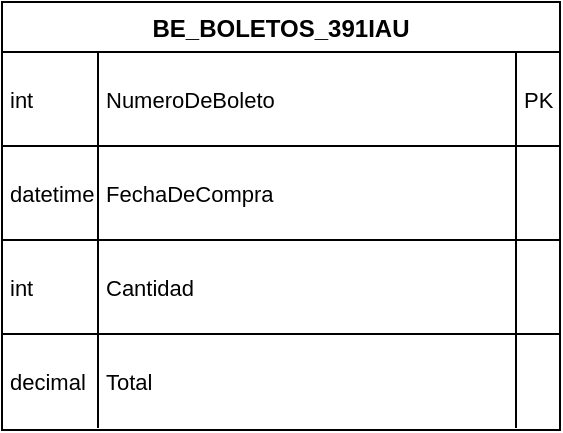 <mxfile version="27.0.5">
  <diagram name="Page-1" id="OTuf6kp7Mjazqux-CROc">
    <mxGraphModel dx="1426" dy="841" grid="1" gridSize="10" guides="1" tooltips="1" connect="1" arrows="1" fold="1" page="1" pageScale="1" pageWidth="850" pageHeight="1100" math="0" shadow="0">
      <root>
        <mxCell id="0" />
        <mxCell id="1" parent="0" />
        <mxCell id="wZm4t37pTCW5nKiajGHX-1" value="BE_BOLETOS_391IAU" style="shape=table;startSize=25;container=1;collapsible=0;childLayout=tableLayout;fixedRows=1;rowLines=1;fontStyle=1;align=center;resizeLast=1;" vertex="1" parent="1">
          <mxGeometry x="20" y="20" width="279" height="214" as="geometry" />
        </mxCell>
        <mxCell id="wZm4t37pTCW5nKiajGHX-2" style="shape=tableRow;horizontal=0;startSize=0;swimlaneHead=0;swimlaneBody=0;fillColor=none;collapsible=0;dropTarget=0;points=[[0,0.5],[1,0.5]];portConstraint=eastwest;top=0;left=0;right=0;bottom=0;" vertex="1" parent="wZm4t37pTCW5nKiajGHX-1">
          <mxGeometry y="25" width="279" height="47" as="geometry" />
        </mxCell>
        <mxCell id="wZm4t37pTCW5nKiajGHX-3" value="int" style="shape=partialRectangle;connectable=0;fillColor=none;top=0;left=0;bottom=0;right=0;align=left;spacingLeft=2;overflow=hidden;fontSize=11;" vertex="1" parent="wZm4t37pTCW5nKiajGHX-2">
          <mxGeometry width="48" height="47" as="geometry">
            <mxRectangle width="48" height="47" as="alternateBounds" />
          </mxGeometry>
        </mxCell>
        <mxCell id="wZm4t37pTCW5nKiajGHX-4" value="NumeroDeBoleto" style="shape=partialRectangle;connectable=0;fillColor=none;top=0;left=0;bottom=0;right=0;align=left;spacingLeft=2;overflow=hidden;fontSize=11;" vertex="1" parent="wZm4t37pTCW5nKiajGHX-2">
          <mxGeometry x="48" width="209" height="47" as="geometry">
            <mxRectangle width="209" height="47" as="alternateBounds" />
          </mxGeometry>
        </mxCell>
        <mxCell id="wZm4t37pTCW5nKiajGHX-5" value="PK" style="shape=partialRectangle;connectable=0;fillColor=none;top=0;left=0;bottom=0;right=0;align=left;spacingLeft=2;overflow=hidden;fontSize=11;" vertex="1" parent="wZm4t37pTCW5nKiajGHX-2">
          <mxGeometry x="257" width="22" height="47" as="geometry">
            <mxRectangle width="22" height="47" as="alternateBounds" />
          </mxGeometry>
        </mxCell>
        <mxCell id="wZm4t37pTCW5nKiajGHX-6" style="shape=tableRow;horizontal=0;startSize=0;swimlaneHead=0;swimlaneBody=0;fillColor=none;collapsible=0;dropTarget=0;points=[[0,0.5],[1,0.5]];portConstraint=eastwest;top=0;left=0;right=0;bottom=0;" vertex="1" parent="wZm4t37pTCW5nKiajGHX-1">
          <mxGeometry y="72" width="279" height="47" as="geometry" />
        </mxCell>
        <mxCell id="wZm4t37pTCW5nKiajGHX-7" value="datetime" style="shape=partialRectangle;connectable=0;fillColor=none;top=0;left=0;bottom=0;right=0;align=left;spacingLeft=2;overflow=hidden;fontSize=11;" vertex="1" parent="wZm4t37pTCW5nKiajGHX-6">
          <mxGeometry width="48" height="47" as="geometry">
            <mxRectangle width="48" height="47" as="alternateBounds" />
          </mxGeometry>
        </mxCell>
        <mxCell id="wZm4t37pTCW5nKiajGHX-8" value="FechaDeCompra" style="shape=partialRectangle;connectable=0;fillColor=none;top=0;left=0;bottom=0;right=0;align=left;spacingLeft=2;overflow=hidden;fontSize=11;" vertex="1" parent="wZm4t37pTCW5nKiajGHX-6">
          <mxGeometry x="48" width="209" height="47" as="geometry">
            <mxRectangle width="209" height="47" as="alternateBounds" />
          </mxGeometry>
        </mxCell>
        <mxCell id="wZm4t37pTCW5nKiajGHX-9" value="" style="shape=partialRectangle;connectable=0;fillColor=none;top=0;left=0;bottom=0;right=0;align=left;spacingLeft=2;overflow=hidden;fontSize=11;" vertex="1" parent="wZm4t37pTCW5nKiajGHX-6">
          <mxGeometry x="257" width="22" height="47" as="geometry">
            <mxRectangle width="22" height="47" as="alternateBounds" />
          </mxGeometry>
        </mxCell>
        <mxCell id="wZm4t37pTCW5nKiajGHX-10" style="shape=tableRow;horizontal=0;startSize=0;swimlaneHead=0;swimlaneBody=0;fillColor=none;collapsible=0;dropTarget=0;points=[[0,0.5],[1,0.5]];portConstraint=eastwest;top=0;left=0;right=0;bottom=0;" vertex="1" parent="wZm4t37pTCW5nKiajGHX-1">
          <mxGeometry y="119" width="279" height="47" as="geometry" />
        </mxCell>
        <mxCell id="wZm4t37pTCW5nKiajGHX-11" value="int" style="shape=partialRectangle;connectable=0;fillColor=none;top=0;left=0;bottom=0;right=0;align=left;spacingLeft=2;overflow=hidden;fontSize=11;" vertex="1" parent="wZm4t37pTCW5nKiajGHX-10">
          <mxGeometry width="48" height="47" as="geometry">
            <mxRectangle width="48" height="47" as="alternateBounds" />
          </mxGeometry>
        </mxCell>
        <mxCell id="wZm4t37pTCW5nKiajGHX-12" value="Cantidad" style="shape=partialRectangle;connectable=0;fillColor=none;top=0;left=0;bottom=0;right=0;align=left;spacingLeft=2;overflow=hidden;fontSize=11;" vertex="1" parent="wZm4t37pTCW5nKiajGHX-10">
          <mxGeometry x="48" width="209" height="47" as="geometry">
            <mxRectangle width="209" height="47" as="alternateBounds" />
          </mxGeometry>
        </mxCell>
        <mxCell id="wZm4t37pTCW5nKiajGHX-13" value="" style="shape=partialRectangle;connectable=0;fillColor=none;top=0;left=0;bottom=0;right=0;align=left;spacingLeft=2;overflow=hidden;fontSize=11;" vertex="1" parent="wZm4t37pTCW5nKiajGHX-10">
          <mxGeometry x="257" width="22" height="47" as="geometry">
            <mxRectangle width="22" height="47" as="alternateBounds" />
          </mxGeometry>
        </mxCell>
        <mxCell id="wZm4t37pTCW5nKiajGHX-14" style="shape=tableRow;horizontal=0;startSize=0;swimlaneHead=0;swimlaneBody=0;fillColor=none;collapsible=0;dropTarget=0;points=[[0,0.5],[1,0.5]];portConstraint=eastwest;top=0;left=0;right=0;bottom=0;" vertex="1" parent="wZm4t37pTCW5nKiajGHX-1">
          <mxGeometry y="166" width="279" height="47" as="geometry" />
        </mxCell>
        <mxCell id="wZm4t37pTCW5nKiajGHX-15" value="decimal" style="shape=partialRectangle;connectable=0;fillColor=none;top=0;left=0;bottom=0;right=0;align=left;spacingLeft=2;overflow=hidden;fontSize=11;" vertex="1" parent="wZm4t37pTCW5nKiajGHX-14">
          <mxGeometry width="48" height="47" as="geometry">
            <mxRectangle width="48" height="47" as="alternateBounds" />
          </mxGeometry>
        </mxCell>
        <mxCell id="wZm4t37pTCW5nKiajGHX-16" value="Total" style="shape=partialRectangle;connectable=0;fillColor=none;top=0;left=0;bottom=0;right=0;align=left;spacingLeft=2;overflow=hidden;fontSize=11;" vertex="1" parent="wZm4t37pTCW5nKiajGHX-14">
          <mxGeometry x="48" width="209" height="47" as="geometry">
            <mxRectangle width="209" height="47" as="alternateBounds" />
          </mxGeometry>
        </mxCell>
        <mxCell id="wZm4t37pTCW5nKiajGHX-17" value="" style="shape=partialRectangle;connectable=0;fillColor=none;top=0;left=0;bottom=0;right=0;align=left;spacingLeft=2;overflow=hidden;fontSize=11;" vertex="1" parent="wZm4t37pTCW5nKiajGHX-14">
          <mxGeometry x="257" width="22" height="47" as="geometry">
            <mxRectangle width="22" height="47" as="alternateBounds" />
          </mxGeometry>
        </mxCell>
      </root>
    </mxGraphModel>
  </diagram>
</mxfile>
